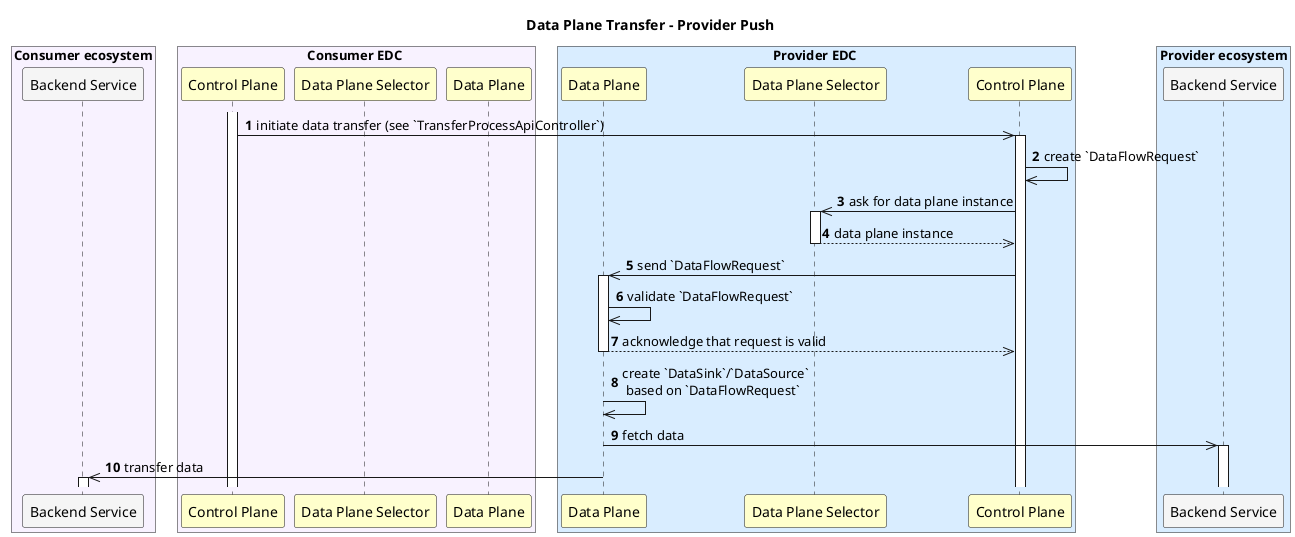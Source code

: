 '
'  Copyright (c) 2022 Amadeus
'
'  This program and the accompanying materials are made available under the
'  terms of the Apache License, Version 2.0 which is available at
'  https://www.apache.org/licenses/LICENSE-2.0
'
'  SPDX-License-Identifier: Apache-2.0
'
'  Contributors:
'      Amadeus - Initial Version
'

@startuml


skinParam NoteBackgroundColor WhiteSmoke
skinParam NoteFontColor Black
skinParam ParticipantBackgroundColor WhiteSmoke
skinParam ActorBackgroundColor WhiteSmoke
skinParam AgentBackgroundColor White
skinParam AgentBorderColor SkyBlue
skinparam shadowing false
skinparam BoxPadding 10

!define ConsumerColor f8f2ff
!define ProviderColor d9edff
!define WarningColor Business
!define LeadColor Technology

autonumber

box "Consumer ecosystem" #ConsumerColor
    participant CBE as "Backend Service"
end box

 box Consumer EDC #ConsumerColor
    participant CCP as "Control Plane" #Business
    participant CDPS as "Data Plane Selector" #Business
    participant CDP as "Data Plane" #Business
end box

box Provider EDC #ProviderColor
    participant PDP as "Data Plane" #Business
    participant PDPS as "Data Plane Selector" #Business
    participant PCP as "Control Plane" #Business
end box

box "Provider ecosystem" #ProviderColor
    participant PBE as "Backend Service"
end box

title
 **Data Plane Transfer - Provider Push**
end title
autonumber 1

activate CCP
CCP ->> PCP : initiate data transfer (see `TransferProcessApiController`)
activate PCP
PCP ->> PCP : create `DataFlowRequest`
PCP ->> PDPS : ask for data plane instance
activate PDPS
return data plane instance
PCP ->> PDP : send `DataFlowRequest`
activate PDP
PDP ->> PDP : validate `DataFlowRequest`
return acknowledge that request is valid
PDP ->> PDP : create `DataSink`/`DataSource`\n based on `DataFlowRequest`
PDP ->> PBE : fetch data
activate PBE
PDP ->> CBE : transfer data
activate CBE

@enduml